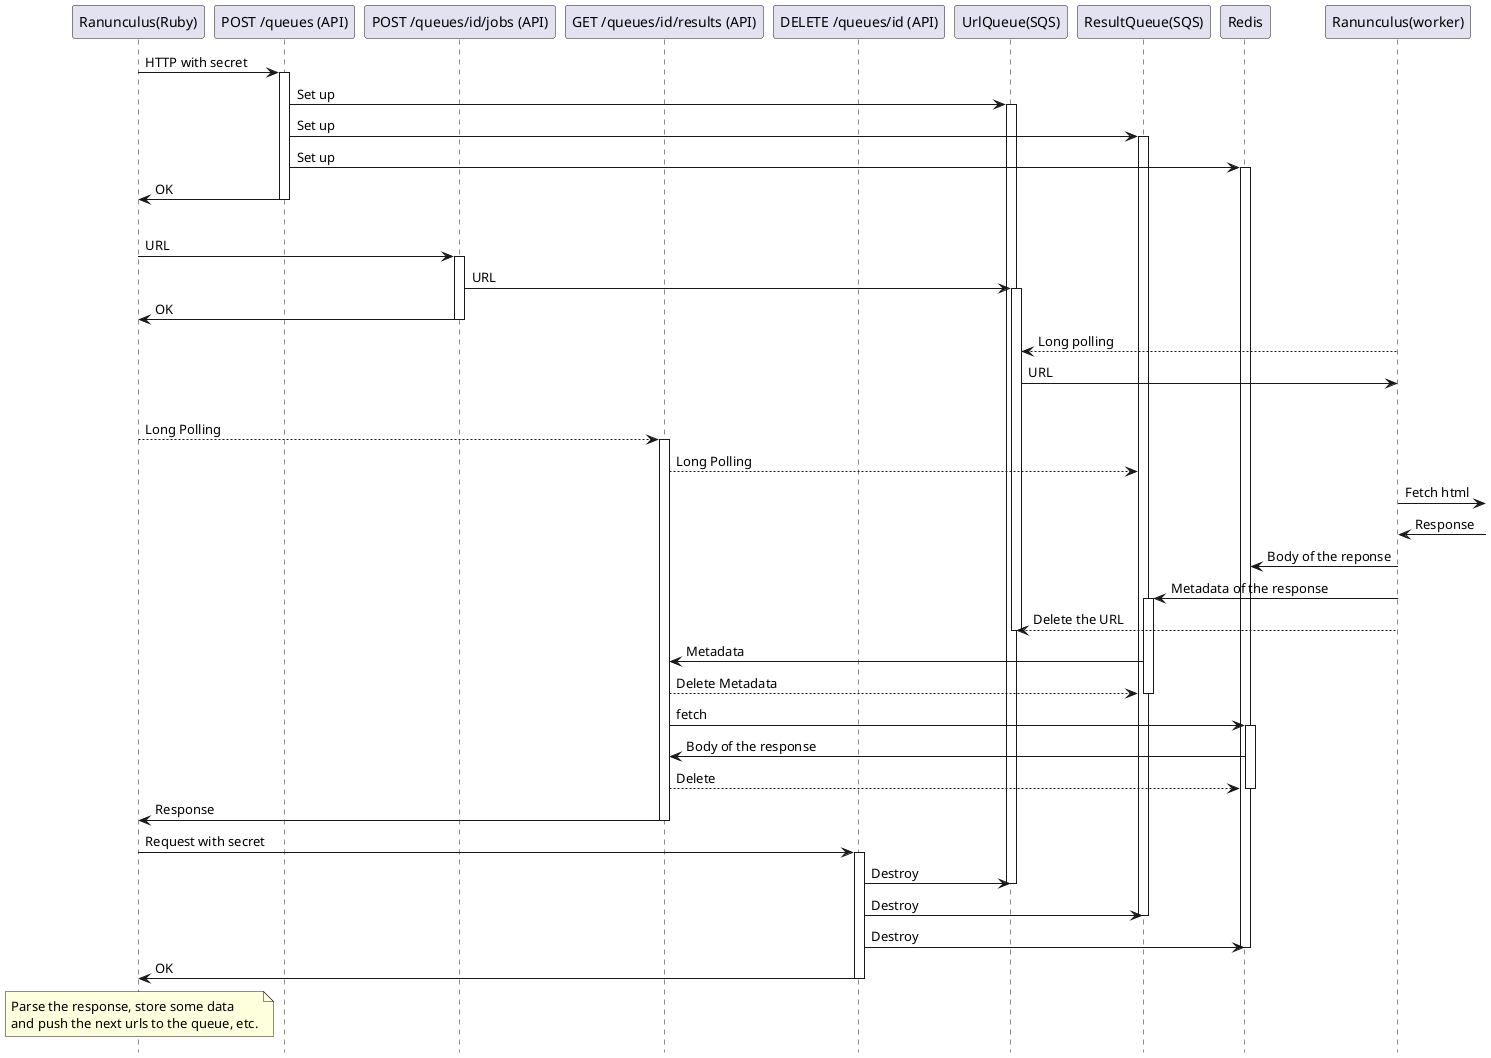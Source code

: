 @startuml{seq.png}
hide footbox

participant "Ranunculus(Ruby)" as ruby
participant "POST /queues (API)" as api_new_q
participant "POST /queues/id/jobs (API)" as api_new_j
participant "GET /queues/id/results (API)" as api_get_r
participant "DELETE /queues/id (API)" as api_delete_q

participant "UrlQueue(SQS)" as iq
participant "ResultQueue(SQS)" as oq
participant Redis as redis
participant "Ranunculus(worker)" as worker

ruby -> api_new_q : HTTP with secret
activate api_new_q
api_new_q -> iq : Set up
activate iq
api_new_q -> oq : Set up
activate oq
api_new_q -> redis : Set up
activate redis
api_new_q -> ruby : OK
deactivate api_new_q

|||

ruby -> api_new_j : URL
activate api_new_j
api_new_j -> iq : URL
activate iq
api_new_j -> ruby : OK
deactivate api_new_j
worker --> iq : Long polling
iq -> worker : URL

|||

ruby --> api_get_r : Long Polling
activate api_get_r
api_get_r --> oq : Long Polling

worker ->] : Fetch html
worker <-] : Response

worker -> redis : Body of the reponse
worker -> oq : Metadata of the response
activate oq
worker --> iq : Delete the URL
deactivate iq

oq -> api_get_r : Metadata
api_get_r --> oq : Delete Metadata
deactivate oq
api_get_r -> redis : fetch
activate redis
redis -> api_get_r : Body of the response
api_get_r --> redis : Delete
deactivate redis

api_get_r -> ruby : Response
deactivate api_get_r

ruby -> api_delete_q : Request with secret
activate api_delete_q
api_delete_q -> iq : Destroy
deactivate iq
api_delete_q -> oq : Destroy
deactivate oq
api_delete_q -> redis : Destroy
deactivate redis
api_delete_q -> ruby : OK
deactivate api_delete_q

note over ruby
     Parse the response, store some data
     and push the next urls to the queue, etc.
end note

@enduml
